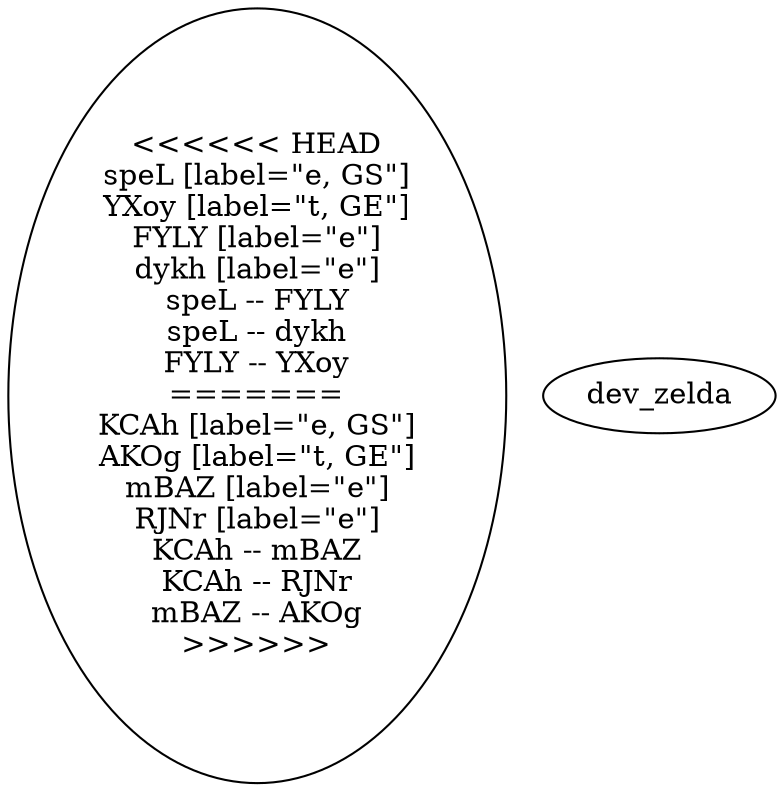 graph {
<<<<<<< HEAD
speL [label="e, GS"]
YXoy [label="t, GE"]
FYLY [label="e"]
dykh [label="e"]
speL -- FYLY
speL -- dykh
FYLY -- YXoy
=======
KCAh [label="e, GS"]
AKOg [label="t, GE"]
mBAZ [label="e"]
RJNr [label="e"]
KCAh -- mBAZ
KCAh -- RJNr
mBAZ -- AKOg
>>>>>>> dev_zelda
}